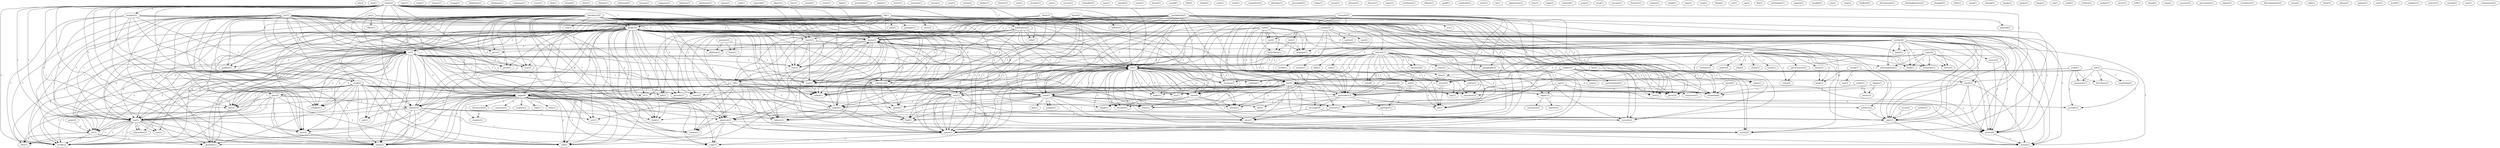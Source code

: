 digraph G {
  att [ label="att(2)" ];
  dro [ label="dro(1)" ];
  example [ label="example(2)" ];
  read [ label="read(1)" ];
  showed [ label="showed(1)" ];
  book [ label="book(16)" ];
  name [ label="name(1)" ];
  prevent [ label="prevent(1)" ];
  read [ label="read(1)" ];
  time [ label="time(4)" ];
  quote [ label="quote(3)" ];
  name [ label="name(1)" ];
  decided [ label="decided(1)" ];
  advise [ label="advise(1)" ];
  write [ label="write(1)" ];
  save [ label="save(1)" ];
  make [ label="make(1)" ];
  tomorrow [ label="tomorrow(1)" ];
  try [ label="try(1)" ];
  mutlu [ label="mutlu(4)" ];
  claim [ label="claim(2)" ];
  number [ label="number(5)" ];
  lie [ label="lie(2)" ];
  publication [ label="publication(3)" ];
  send [ label="send(2)" ];
  give [ label="give(2)" ];
  liar [ label="liar(5)" ];
  reject [ label="reject(3)" ];
  info [ label="info(1)" ];
  re [ label="re(1)" ];
  reference [ label="reference(6)" ];
  use [ label="use(2)" ];
  page [ label="page(9)" ];
  text [ label="text(2)" ];
  lie [ label="lie(2)" ];
  compare [ label="compare(1)" ];
  library [ label="library(2)" ];
  re [ label="re(3)" ];
  use [ label="use(1)" ];
  mine [ label="mine(2)" ];
  non [ label="non(1)" ];
  fact [ label="fact(2)" ];
  verify [ label="verify(2)" ];
  hand [ label="hand(1)" ];
  called [ label="called(1)" ];
  see [ label="see(1)" ];
  call [ label="call(2)" ];
  anybody [ label="anybody(1)" ];
  arf [ label="arf(3)" ];
  something [ label="something(1)" ];
  massacre [ label="massacre(1)" ];
  prove [ label="prove(2)" ];
  distribute [ label="distribute(1)" ];
  pseudo [ label="pseudo(1)" ];
  show [ label="show(3)" ];
  topic [ label="topic(1)" ];
  year [ label="year(3)" ];
  junk [ label="junk(1)" ];
  chance [ label="chance(1)" ];
  escape [ label="escape(1)" ];
  parlakbilek [ label="parlakbilek(1)" ];
  cc [ label="cc(2)" ];
  vd [ label="vd(5)" ];
  asked [ label="asked(1)" ];
  question [ label="question(3)" ];
  csri [ label="csri(2)" ];
  vd [ label="vd(1)" ];
  jarvis [ label="jarvis(2)" ];
  columbia [ label="columbia(4)" ];
  toronto [ label="toronto(2)" ];
  definition [ label="definition(1)" ];
  uludamar [ label="uludamar(1)" ];
  continues [ label="continues(1)" ];
  cover [ label="cover(1)" ];
  lied [ label="lied(1)" ];
  ittihad [ label="ittihad(2)" ];
  ultra [ label="ultra(1)" ];
  ohanus [ label="ohanus(1)" ];
  redressed [ label="redressed(1)" ];
  found [ label="found(1)" ];
  follows [ label="follows(1)" ];
  article [ label="article(11)" ];
  voice [ label="voice(1)" ];
  situation [ label="situation(2)" ];
  quota [ label="quota(1)" ];
  find [ label="find(1)" ];
  lecture [ label="lecture(1)" ];
  response [ label="response(1)" ];
  defense [ label="defense(2)" ];
  dd [ label="dd(1)" ];
  care [ label="care(2)" ];
  provide [ label="provide(1)" ];
  et [ label="et(1)" ];
  gif [ label="gif(2)" ];
  pile [ label="pile(1)" ];
  desk [ label="desk(1)" ];
  ask [ label="ask(1)" ];
  sct [ label="sct(1)" ];
  believe [ label="believe(1)" ];
  etc [ label="etc(1)" ];
  check [ label="check(2)" ];
  garbage [ label="garbage(1)" ];
  writes [ label="writes(4)" ];
  denial [ label="denial(1)" ];
  barbarian [ label="barbarian(1)" ];
  subject [ label="subject(1)" ];
  sera [ label="sera(1)" ];
  edu [ label="edu(11)" ];
  edu [ label="edu(1)" ];
  exterminated [ label="exterminated(1)" ];
  zuma [ label="zuma(1)" ];
  urartu [ label="urartu(3)" ];
  news [ label="news(5)" ];
  dbd [ label="dbd(1)" ];
  scribe [ label="scribe(1)" ];
  nothing [ label="nothing(1)" ];
  uiuc [ label="uiuc(6)" ];
  com [ label="com(2)" ];
  revision [ label="revision(2)" ];
  usenet [ label="usenet(1)" ];
  net [ label="net(2)" ];
  org [ label="org(7)" ];
  paragraph [ label="paragraph(2)" ];
  line [ label="line(3)" ];
  genocide [ label="genocide(12)" ];
  sdpa [ label="sdpa(11)" ];
  un [ label="un(1)" ];
  cbnewsd [ label="cbnewsd(2)" ];
  exists [ label="exists(1)" ];
  york [ label="york(1)" ];
  material [ label="material(1)" ];
  object [ label="object(1)" ];
  boy [ label="boy(1)" ];
  closed [ label="closed(1)" ];
  crony [ label="crony(1)" ];
  day [ label="day(1)" ];
  sample [ label="sample(1)" ];
  hide [ label="hide(1)" ];
  mr [ label="mr(5)" ];
  way [ label="way(1)" ];
  publish [ label="publish(1)" ];
  crap [ label="crap(3)" ];
  proof [ label="proof(1)" ];
  seems [ label="seems(1)" ];
  gave [ label="gave(1)" ];
  go [ label="go(1)" ];
  effort [ label="effort(1)" ];
  arromdian [ label="arromdian(1)" ];
  depth [ label="depth(1)" ];
  letter [ label="letter(1)" ];
  armenia [ label="armenia(1)" ];
  return [ label="return(1)" ];
  asala [ label="asala(1)" ];
  idea [ label="idea(1)" ];
  thank [ label="thank(1)" ];
  addition [ label="addition(1)" ];
  soul [ label="soul(1)" ];
  yobaz [ label="yobaz(2)" ];
  bother [ label="bother(1)" ];
  history [ label="history(1)" ];
  son [ label="son(1)" ];
  point [ label="point(3)" ];
  parlakbilek [ label="parlakbilek(2)" ];
  davidian [ label="davidian(10)" ];
  sea [ label="sea(1)" ];
  message [ label="message(4)" ];
  life [ label="life(1)" ];
  wonder [ label="wonder(1)" ];
  front [ label="front(1)" ];
  size [ label="size(1)" ];
  charachter [ label="charachter(1)" ];
  preface [ label="preface(2)" ];
  pay [ label="pay(1)" ];
  accuse [ label="accuse(1)" ];
  rekindled [ label="rekindled(1)" ];
  lose [ label="lose(1)" ];
  sarsak [ label="sarsak(2)" ];
  wasn [ label="wasn(1)" ];
  forum [ label="forum(1)" ];
  sound [ label="sound(1)" ];
  fire [ label="fire(2)" ];
  relied [ label="relied(2)" ];
  yybt [ label="yybt(1)" ];
  revisionist [ label="revisionist(2)" ];
  apologist [ label="apologist(1)" ];
  tried [ label="tried(1)" ];
  committee [ label="committee(2)" ];
  title [ label="title(1)" ];
  discussion [ label="discussion(2)" ];
  concerns [ label="concerns(1)" ];
  chapter [ label="chapter(1)" ];
  respect [ label="respect(1)" ];
  sub [ label="sub(1)" ];
  ideology [ label="ideology(1)" ];
  proceeded [ label="proceeded(1)" ];
  today [ label="today(1)" ];
  revise [ label="revise(1)" ];
  witness [ label="witness(1)" ];
  dissect [ label="dissect(1)" ];
  mess [ label="mess(1)" ];
  turks [ label="turks(1)" ];
  peace [ label="peace(4)" ];
  side [ label="side(4)" ];
  count [ label="count(1)" ];
  track [ label="track(1)" ];
  know [ label="know(2)" ];
  mention [ label="mention(1)" ];
  work [ label="work(1)" ];
  mountain [ label="mountain(1)" ];
  government [ label="government(3)" ];
  crime [ label="crime(2)" ];
  serve [ label="serve(1)" ];
  keep [ label="keep(1)" ];
  extermination [ label="extermination(1)" ];
  rawlinson [ label="rawlinson(1)" ];
  oflazer [ label="oflazer(1)" ];
  quell [ label="quell(1)" ];
  cambodia [ label="cambodia(1)" ];
  start [ label="start(1)" ];
  wl [ label="wl(1)" ];
  appressian [ label="appressian(1)" ];
  turk [ label="turk(1)" ];
  yuz [ label="yuz(2)" ];
  foolishness [ label="foolishness(1)" ];
  vay [ label="vay(6)" ];
  engages [ label="engages(1)" ];
  trnc [ label="trnc(1)" ];
  january [ label="january(2)" ];
  david [ label="david(2)" ];
  hear [ label="hear(2)" ];
  contend [ label="contend(1)" ];
  post [ label="post(1)" ];
  vedat [ label="vedat(1)" ];
  wrote [ label="wrote(2)" ];
  eecg [ label="eecg(1)" ];
  turk [ label="turk(2)" ];
  anyone [ label="anyone(1)" ];
  butcher [ label="butcher(1)" ];
  unrest [ label="unrest(1)" ];
  sahak [ label="sahak(1)" ];
  dogan [ label="dogan(1)" ];
  serdar [ label="serdar(8)" ];
  source [ label="source(2)" ];
  cape [ label="cape(1)" ];
  road [ label="road(1)" ];
  thing [ label="thing(1)" ];
  act [ label="act(1)" ];
  ap [ label="ap(3)" ];
  file [ label="file(1)" ];
  nationalist [ label="nationalist(1)" ];
  square [ label="square(1)" ];
  terakki [ label="terakki(2)" ];
  jan [ label="jan(1)" ];
  leo [ label="leo(1)" ];
  view [ label="view(1)" ];
  bedford [ label="bedford(1)" ];
  dictatorship [ label="dictatorship(1)" ];
  dashnaktsutiun [ label="dashnaktsutiun(1)" ];
  changed [ label="changed(1)" ];
  society [ label="society(4)" ];
  war [ label="war(4)" ];
  party [ label="party(2)" ];
  idiot [ label="idiot(1)" ];
  uucp [ label="uucp(1)" ];
  apr [ label="apr(2)" ];
  charge [ label="charge(1)" ];
  begin [ label="begin(1)" ];
  quato [ label="quato(1)" ];
  hmm [ label="hmm(1)" ];
  argic [ label="argic(6)" ];
  vol [ label="vol(1)" ];
  author [ label="author(2)" ];
  need [ label="need(1)" ];
  turkiye [ label="turkiye(1)" ];
  turkey [ label="turkey(1)" ];
  racist [ label="racist(1)" ];
  tell [ label="tell(1)" ];
  blood [ label="blood(2)" ];
  step [ label="step(1)" ];
  hovig [ label="hovig(1)" ];
  uxa [ label="uxa(3)" ];
  success [ label="success(2)" ];
  prevention [ label="prevention(1)" ];
  akgun [ label="akgun(1)" ];
  revolution [ label="revolution(1)" ];
  issue [ label="issue(2)" ];
  discrimination [ label="discrimination(1)" ];
  union [ label="union(1)" ];
  calls [ label="calls(1)" ];
  hitler [ label="hitler(1)" ];
  renounce [ label="renounce(1)" ];
  charter [ label="charter(1)" ];
  akman [ label="akman(1)" ];
  leo [ label="leo(2)" ];
  dd [ label="dd(1)" ];
  motion [ label="motion(1)" ];
  east [ label="east(1)" ];
  world [ label="world(1)" ];
  employs [ label="employs(1)" ];
  century [ label="century(1)" ];
  incited [ label="incited(1)" ];
  mar [ label="mar(1)" ];
  commission [ label="commission(2)" ];
  example -> read [ label="1" ];
  example -> showed [ label="1" ];
  example -> book [ label="1" ];
  example -> name [ label="1" ];
  example -> prevent [ label="1" ];
  example -> read [ label="1" ];
  example -> time [ label="1" ];
  example -> quote [ label="1" ];
  example -> name [ label="1" ];
  example -> decided [ label="1" ];
  example -> advise [ label="1" ];
  example -> write [ label="1" ];
  example -> save [ label="1" ];
  example -> make [ label="1" ];
  example -> tomorrow [ label="1" ];
  example -> try [ label="1" ];
  example -> mutlu [ label="1" ];
  claim -> number [ label="1" ];
  claim -> lie [ label="1" ];
  claim -> publication [ label="1" ];
  claim -> send [ label="1" ];
  claim -> give [ label="1" ];
  claim -> liar [ label="1" ];
  claim -> reject [ label="1" ];
  claim -> info [ label="1" ];
  claim -> book [ label="1" ];
  claim -> re [ label="1" ];
  claim -> reference [ label="1" ];
  claim -> use [ label="1" ];
  claim -> page [ label="1" ];
  claim -> text [ label="1" ];
  claim -> lie [ label="1" ];
  claim -> compare [ label="1" ];
  claim -> quote [ label="1" ];
  claim -> library [ label="1" ];
  claim -> re [ label="1" ];
  claim -> use [ label="1" ];
  claim -> mine [ label="1" ];
  claim -> non [ label="1" ];
  claim -> fact [ label="1" ];
  claim -> verify [ label="1" ];
  claim -> hand [ label="1" ];
  claim -> called [ label="1" ];
  claim -> see [ label="1" ];
  claim -> call [ label="1" ];
  claim -> anybody [ label="1" ];
  arf -> something [ label="1" ];
  arf -> prevent [ label="1" ];
  arf -> massacre [ label="1" ];
  arf -> prove [ label="1" ];
  arf -> distribute [ label="1" ];
  arf -> pseudo [ label="1" ];
  show -> lie [ label="2" ];
  show -> publication [ label="1" ];
  show -> re [ label="1" ];
  show -> name [ label="2" ];
  show -> lie [ label="2" ];
  show -> time [ label="1" ];
  show -> quote [ label="2" ];
  show -> name [ label="2" ];
  show -> re [ label="1" ];
  show -> mutlu [ label="2" ];
  number -> reject [ label="1" ];
  number -> book [ label="1" ];
  number -> use [ label="1" ];
  number -> page [ label="1" ];
  number -> text [ label="1" ];
  number -> library [ label="1" ];
  number -> use [ label="1" ];
  number -> mine [ label="1" ];
  number -> verify [ label="1" ];
  number -> year [ label="1" ];
  parlakbilek -> cc [ label="1" ];
  parlakbilek -> lie [ label="1" ];
  parlakbilek -> liar [ label="1" ];
  parlakbilek -> book [ label="1" ];
  parlakbilek -> vd [ label="1" ];
  parlakbilek -> name [ label="1" ];
  parlakbilek -> asked [ label="1" ];
  parlakbilek -> lie [ label="1" ];
  parlakbilek -> question [ label="1" ];
  parlakbilek -> csri [ label="1" ];
  parlakbilek -> quote [ label="1" ];
  parlakbilek -> name [ label="1" ];
  parlakbilek -> vd [ label="1" ];
  parlakbilek -> jarvis [ label="1" ];
  parlakbilek -> columbia [ label="1" ];
  parlakbilek -> mutlu [ label="1" ];
  parlakbilek -> toronto [ label="1" ];
  found -> follows [ label="1" ];
  found -> article [ label="1" ];
  found -> read [ label="1" ];
  found -> book [ label="1" ];
  found -> voice [ label="1" ];
  found -> read [ label="1" ];
  found -> situation [ label="1" ];
  found -> quota [ label="1" ];
  found -> find [ label="1" ];
  dd -> care [ label="1" ];
  dd -> send [ label="1" ];
  dd -> book [ label="2" ];
  dd -> provide [ label="1" ];
  dd -> reference [ label="1" ];
  dd -> et [ label="1" ];
  dd -> asked [ label="1" ];
  dd -> page [ label="1" ];
  dd -> gif [ label="1" ];
  dd -> pile [ label="1" ];
  dd -> desk [ label="1" ];
  dd -> library [ label="1" ];
  dd -> ask [ label="1" ];
  dd -> sct [ label="1" ];
  dd -> believe [ label="1" ];
  dd -> etc [ label="1" ];
  dd -> check [ label="1" ];
  dd -> garbage [ label="1" ];
  dd -> year [ label="1" ];
  dd -> writes [ label="1" ];
  dd -> denial [ label="1" ];
  subject -> sera [ label="1" ];
  subject -> liar [ label="1" ];
  subject -> edu [ label="1" ];
  subject -> edu [ label="1" ];
  subject -> csri [ label="1" ];
  subject -> exterminated [ label="1" ];
  subject -> zuma [ label="1" ];
  subject -> jarvis [ label="1" ];
  subject -> toronto [ label="1" ];
  article -> lie [ label="2" ];
  article -> urartu [ label="3" ];
  article -> news [ label="2" ];
  article -> dbd [ label="1" ];
  article -> liar [ label="1" ];
  article -> edu [ label="3" ];
  article -> scribe [ label="1" ];
  article -> nothing [ label="2" ];
  article -> uiuc [ label="1" ];
  article -> lie [ label="2" ];
  article -> edu [ label="3" ];
  article -> csri [ label="1" ];
  article -> com [ label="1" ];
  article -> revision [ label="2" ];
  article -> usenet [ label="1" ];
  article -> prove [ label="2" ];
  article -> jarvis [ label="1" ];
  article -> net [ label="2" ];
  article -> situation [ label="1" ];
  article -> org [ label="2" ];
  article -> paragraph [ label="2" ];
  article -> line [ label="2" ];
  article -> genocide [ label="2" ];
  article -> sdpa [ label="1" ];
  article -> columbia [ label="1" ];
  article -> un [ label="2" ];
  article -> cbnewsd [ label="1" ];
  article -> toronto [ label="1" ];
  lie -> read [ label="1" ];
  lie -> liar [ label="1" ];
  lie -> book [ label="1" ];
  lie -> reference [ label="1" ];
  lie -> nothing [ label="2" ];
  lie -> name [ label="1" ];
  lie -> prevent [ label="1" ];
  lie -> read [ label="1" ];
  lie -> time [ label="1" ];
  lie -> quote [ label="1" ];
  lie -> revision [ label="2" ];
  lie -> name [ label="1" ];
  lie -> decided [ label="1" ];
  lie -> non [ label="1" ];
  lie -> prove [ label="2" ];
  lie -> advise [ label="1" ];
  lie -> net [ label="2" ];
  lie -> write [ label="1" ];
  lie -> save [ label="1" ];
  lie -> called [ label="1" ];
  lie -> make [ label="1" ];
  lie -> genocide [ label="2" ];
  lie -> un [ label="2" ];
  lie -> try [ label="1" ];
  urartu -> org [ label="6" ];
  urartu -> sdpa [ label="3" ];
  read -> prevent [ label="1" ];
  read -> day [ label="1" ];
  read -> sample [ label="1" ];
  read -> advise [ label="1" ];
  read -> write [ label="1" ];
  read -> save [ label="1" ];
  read -> quota [ label="1" ];
  read -> find [ label="1" ];
  news -> uiuc [ label="3" ];
  news -> columbia [ label="2" ];
  publication -> liar [ label="2" ];
  publication -> reject [ label="2" ];
  publication -> info [ label="2" ];
  publication -> reference [ label="2" ];
  publication -> lie [ label="2" ];
  publication -> time [ label="1" ];
  publication -> quote [ label="2" ];
  publication -> non [ label="2" ];
  publication -> called [ label="2" ];
  publication -> see [ label="2" ];
  mr -> send [ label="1" ];
  mr -> give [ label="1" ];
  mr -> reject [ label="1" ];
  mr -> book [ label="4" ];
  mr -> re [ label="1" ];
  mr -> use [ label="1" ];
  mr -> asked [ label="1" ];
  mr -> text [ label="1" ];
  mr -> way [ label="1" ];
  mr -> publish [ label="1" ];
  mr -> question [ label="2" ];
  mr -> crap [ label="2" ];
  mr -> desk [ label="1" ];
  mr -> compare [ label="1" ];
  mr -> quote [ label="1" ];
  mr -> library [ label="1" ];
  mr -> proof [ label="1" ];
  mr -> re [ label="1" ];
  mr -> use [ label="1" ];
  mr -> mine [ label="3" ];
  mr -> believe [ label="1" ];
  mr -> fact [ label="1" ];
  mr -> etc [ label="1" ];
  mr -> seems [ label="2" ];
  mr -> verify [ label="1" ];
  mr -> gave [ label="1" ];
  mr -> call [ label="2" ];
  mr -> anybody [ label="1" ];
  go -> book [ label="1" ];
  go -> re [ label="1" ];
  go -> time [ label="1" ];
  go -> re [ label="1" ];
  go -> effort [ label="1" ];
  send -> give [ label="1" ];
  send -> provide [ label="1" ];
  send -> use [ label="1" ];
  send -> et [ label="1" ];
  send -> page [ label="1" ];
  send -> text [ label="1" ];
  send -> gif [ label="1" ];
  send -> compare [ label="1" ];
  send -> ask [ label="1" ];
  send -> use [ label="1" ];
  send -> mine [ label="1" ];
  send -> sct [ label="1" ];
  send -> fact [ label="1" ];
  send -> verify [ label="1" ];
  send -> year [ label="1" ];
  send -> writes [ label="1" ];
  send -> denial [ label="1" ];
  send -> call [ label="1" ];
  send -> anybody [ label="1" ];
  asala -> prevent [ label="1" ];
  asala -> massacre [ label="1" ];
  asala -> prove [ label="1" ];
  asala -> distribute [ label="1" ];
  asala -> pseudo [ label="1" ];
  give -> use [ label="1" ];
  give -> text [ label="1" ];
  give -> library [ label="1" ];
  give -> use [ label="1" ];
  give -> mine [ label="1" ];
  give -> idea [ label="1" ];
  give -> verify [ label="1" ];
  give -> year [ label="1" ];
  give -> call [ label="1" ];
  liar -> edu [ label="2" ];
  liar -> prevent [ label="2" ];
  liar -> page [ label="1" ];
  liar -> lie [ label="2" ];
  liar -> read [ label="2" ];
  liar -> edu [ label="2" ];
  liar -> time [ label="2" ];
  liar -> csri [ label="2" ];
  liar -> decided [ label="2" ];
  liar -> jarvis [ label="2" ];
  liar -> advise [ label="2" ];
  liar -> situation [ label="1" ];
  liar -> write [ label="2" ];
  liar -> save [ label="2" ];
  liar -> org [ label="1" ];
  liar -> make [ label="2" ];
  liar -> thank [ label="1" ];
  liar -> tomorrow [ label="2" ];
  liar -> try [ label="2" ];
  liar -> toronto [ label="2" ];
  reject -> reference [ label="1" ];
  reject -> lie [ label="1" ];
  reject -> non [ label="1" ];
  reject -> addition [ label="1" ];
  reject -> called [ label="1" ];
  reject -> see [ label="1" ];
  edu -> book [ label="1" ];
  edu -> name [ label="1" ];
  edu -> asked [ label="1" ];
  edu -> lie [ label="1" ];
  edu -> question [ label="1" ];
  edu -> quote [ label="1" ];
  edu -> name [ label="1" ];
  edu -> mutlu [ label="1" ];
  point -> etc [ label="2" ];
  parlakbilek -> book [ label="1" ];
  parlakbilek -> vd [ label="1" ];
  parlakbilek -> name [ label="1" ];
  parlakbilek -> asked [ label="1" ];
  parlakbilek -> lie [ label="1" ];
  parlakbilek -> question [ label="1" ];
  parlakbilek -> csri [ label="1" ];
  parlakbilek -> quote [ label="1" ];
  parlakbilek -> name [ label="1" ];
  parlakbilek -> vd [ label="1" ];
  parlakbilek -> jarvis [ label="1" ];
  parlakbilek -> columbia [ label="1" ];
  parlakbilek -> mutlu [ label="1" ];
  parlakbilek -> toronto [ label="1" ];
  davidian -> book [ label="5" ];
  davidian -> re [ label="1" ];
  davidian -> reference [ label="1" ];
  davidian -> use [ label="1" ];
  davidian -> name [ label="1" ];
  davidian -> asked [ label="2" ];
  davidian -> page [ label="6" ];
  davidian -> text [ label="1" ];
  davidian -> voice [ label="1" ];
  davidian -> lie [ label="1" ];
  davidian -> read [ label="1" ];
  davidian -> way [ label="1" ];
  davidian -> publish [ label="1" ];
  davidian -> question [ label="2" ];
  davidian -> edu [ label="4" ];
  davidian -> crap [ label="1" ];
  davidian -> csri [ label="2" ];
  davidian -> desk [ label="1" ];
  davidian -> compare [ label="1" ];
  davidian -> quote [ label="2" ];
  davidian -> library [ label="1" ];
  davidian -> proof [ label="1" ];
  davidian -> name [ label="1" ];
  davidian -> sea [ label="1" ];
  davidian -> re [ label="1" ];
  davidian -> use [ label="1" ];
  davidian -> mine [ label="2" ];
  davidian -> believe [ label="1" ];
  davidian -> fact [ label="1" ];
  davidian -> jarvis [ label="2" ];
  davidian -> etc [ label="1" ];
  davidian -> seems [ label="1" ];
  davidian -> verify [ label="1" ];
  davidian -> gave [ label="1" ];
  davidian -> org [ label="3" ];
  davidian -> quota [ label="1" ];
  davidian -> columbia [ label="1" ];
  davidian -> thank [ label="2" ];
  davidian -> message [ label="1" ];
  davidian -> writes [ label="2" ];
  davidian -> find [ label="1" ];
  davidian -> mutlu [ label="1" ];
  davidian -> call [ label="2" ];
  davidian -> toronto [ label="2" ];
  davidian -> life [ label="1" ];
  davidian -> anybody [ label="1" ];
  book -> provide [ label="1" ];
  book -> re [ label="2" ];
  book -> reference [ label="2" ];
  book -> use [ label="2" ];
  book -> et [ label="1" ];
  book -> page [ label="5" ];
  book -> text [ label="2" ];
  book -> voice [ label="2" ];
  book -> lie [ label="2" ];
  book -> read [ label="2" ];
  book -> gif [ label="1" ];
  book -> way [ label="2" ];
  book -> question [ label="2" ];
  book -> time [ label="1" ];
  book -> crap [ label="2" ];
  book -> desk [ label="1" ];
  book -> compare [ label="2" ];
  book -> quote [ label="2" ];
  book -> library [ label="2" ];
  book -> proof [ label="2" ];
  book -> re [ label="2" ];
  book -> use [ label="2" ];
  book -> mine [ label="4" ];
  book -> non [ label="2" ];
  book -> front [ label="1" ];
  book -> fact [ label="2" ];
  book -> etc [ label="4" ];
  book -> seems [ label="2" ];
  book -> idea [ label="1" ];
  book -> verify [ label="2" ];
  book -> hand [ label="2" ];
  book -> addition [ label="1" ];
  book -> called [ label="2" ];
  book -> size [ label="1" ];
  book -> quota [ label="2" ];
  book -> charachter [ label="1" ];
  book -> preface [ label="1" ];
  book -> year [ label="2" ];
  book -> writes [ label="1" ];
  book -> find [ label="2" ];
  book -> see [ label="2" ];
  book -> denial [ label="1" ];
  book -> call [ label="2" ];
  book -> anybody [ label="2" ];
  vd -> asked [ label="2" ];
  vd -> page [ label="5" ];
  vd -> question [ label="3" ];
  vd -> edu [ label="2" ];
  vd -> crap [ label="3" ];
  vd -> desk [ label="2" ];
  vd -> mine [ label="3" ];
  vd -> believe [ label="2" ];
  vd -> seems [ label="3" ];
  vd -> columbia [ label="2" ];
  re -> reference [ label="1" ];
  re -> use [ label="2" ];
  re -> page [ label="2" ];
  re -> text [ label="2" ];
  re -> lie [ label="1" ];
  re -> way [ label="2" ];
  re -> publish [ label="2" ];
  re -> time [ label="1" ];
  re -> compare [ label="2" ];
  re -> library [ label="2" ];
  re -> proof [ label="2" ];
  re -> use [ label="2" ];
  re -> mine [ label="2" ];
  re -> non [ label="1" ];
  re -> fact [ label="2" ];
  re -> etc [ label="2" ];
  re -> verify [ label="2" ];
  re -> called [ label="1" ];
  re -> see [ label="1" ];
  re -> call [ label="2" ];
  re -> anybody [ label="2" ];
  reference -> voice [ label="1" ];
  reference -> read [ label="1" ];
  reference -> called [ label="2" ];
  reference -> quota [ label="1" ];
  reference -> find [ label="1" ];
  revisionist -> fact [ label="1" ];
  revisionist -> situation [ label="1" ];
  revisionist -> genocide [ label="1" ];
  revisionist -> apologist [ label="1" ];
  use -> text [ label="1" ];
  use -> mine [ label="1" ];
  use -> etc [ label="1" ];
  use -> idea [ label="1" ];
  use -> verify [ label="1" ];
  use -> size [ label="1" ];
  use -> charachter [ label="1" ];
  name -> crap [ label="1" ];
  prevent -> save [ label="1" ];
  asked -> lie [ label="1" ];
  asked -> question [ label="1" ];
  asked -> desk [ label="1" ];
  asked -> quote [ label="1" ];
  asked -> name [ label="1" ];
  asked -> believe [ label="1" ];
  asked -> mutlu [ label="1" ];
  page -> text [ label="2" ];
  page -> title [ label="1" ];
  page -> discussion [ label="1" ];
  page -> concerns [ label="1" ];
  page -> question [ label="1" ];
  page -> crap [ label="1" ];
  page -> desk [ label="1" ];
  page -> compare [ label="2" ];
  page -> chapter [ label="1" ];
  page -> library [ label="2" ];
  page -> respect [ label="1" ];
  page -> use [ label="2" ];
  page -> mine [ label="3" ];
  page -> believe [ label="1" ];
  page -> fact [ label="2" ];
  page -> sub [ label="1" ];
  page -> seems [ label="1" ];
  page -> verify [ label="2" ];
  page -> preface [ label="1" ];
  page -> year [ label="1" ];
  page -> find [ label="1" ];
  page -> call [ label="2" ];
  page -> anybody [ label="2" ];
  text -> mine [ label="1" ];
  lie -> read [ label="1" ];
  lie -> time [ label="1" ];
  lie -> quote [ label="1" ];
  lie -> revision [ label="2" ];
  lie -> name [ label="1" ];
  lie -> decided [ label="1" ];
  lie -> non [ label="1" ];
  lie -> prove [ label="2" ];
  lie -> advise [ label="1" ];
  lie -> net [ label="2" ];
  lie -> write [ label="1" ];
  lie -> save [ label="1" ];
  lie -> called [ label="1" ];
  lie -> make [ label="1" ];
  lie -> genocide [ label="2" ];
  lie -> un [ label="2" ];
  lie -> try [ label="1" ];
  read -> sample [ label="1" ];
  read -> advise [ label="1" ];
  read -> write [ label="1" ];
  read -> save [ label="1" ];
  read -> quota [ label="1" ];
  read -> find [ label="1" ];
  turks -> peace [ label="2" ];
  turks -> side [ label="2" ];
  turks -> revision [ label="1" ];
  turks -> count [ label="1" ];
  turks -> prove [ label="1" ];
  turks -> track [ label="1" ];
  turks -> know [ label="1" ];
  turks -> net [ label="1" ];
  turks -> mention [ label="1" ];
  turks -> paragraph [ label="1" ];
  turks -> work [ label="1" ];
  turks -> line [ label="1" ];
  turks -> genocide [ label="2" ];
  turks -> un [ label="1" ];
  turks -> mountain [ label="1" ];
  turks -> government [ label="1" ];
  turks -> crime [ label="1" ];
  turks -> serve [ label="1" ];
  turks -> keep [ label="1" ];
  turks -> extermination [ label="1" ];
  discussion -> chapter [ label="1" ];
  question -> crap [ label="1" ];
  question -> quote [ label="1" ];
  question -> name [ label="1" ];
  question -> mine [ label="1" ];
  question -> seems [ label="1" ];
  question -> mutlu [ label="1" ];
  edu -> quote [ label="1" ];
  edu -> name [ label="1" ];
  edu -> mutlu [ label="1" ];
  turk -> yuz [ label="2" ];
  turk -> quote [ label="1" ];
  turk -> name [ label="1" ];
  turk -> foolishness [ label="1" ];
  turk -> vay [ label="2" ];
  turk -> genocide [ label="1" ];
  turk -> engages [ label="1" ];
  time -> decided [ label="2" ];
  time -> advise [ label="2" ];
  time -> write [ label="2" ];
  time -> save [ label="2" ];
  time -> thank [ label="1" ];
  january -> front [ label="1" ];
  january -> addition [ label="1" ];
  january -> year [ label="1" ];
  yuz -> foolishness [ label="1" ];
  yuz -> genocide [ label="1" ];
  yuz -> engages [ label="1" ];
  david -> org [ label="2" ];
  david -> columbia [ label="1" ];
  david -> writes [ label="2" ];
  quote -> name [ label="1" ];
  quote -> re [ label="1" ];
  quote -> non [ label="1" ];
  quote -> gave [ label="1" ];
  quote -> called [ label="1" ];
  quote -> see [ label="1" ];
  quote -> call [ label="1" ];
  vedat -> columbia [ label="1" ];
  vedat -> wrote [ label="1" ];
  turk -> name [ label="1" ];
  turk -> foolishness [ label="1" ];
  turk -> vay [ label="2" ];
  turk -> genocide [ label="1" ];
  turk -> engages [ label="1" ];
  library -> ask [ label="1" ];
  library -> use [ label="1" ];
  library -> mine [ label="1" ];
  library -> sct [ label="1" ];
  library -> verify [ label="1" ];
  library -> year [ label="1" ];
  library -> writes [ label="1" ];
  library -> denial [ label="1" ];
  dogan -> columbia [ label="1" ];
  dogan -> wrote [ label="1" ];
  serdar -> re [ label="2" ];
  serdar -> sct [ label="1" ];
  serdar -> non [ label="2" ];
  serdar -> zuma [ label="1" ];
  serdar -> source [ label="1" ];
  serdar -> etc [ label="2" ];
  serdar -> check [ label="1" ];
  serdar -> hand [ label="2" ];
  serdar -> called [ label="2" ];
  serdar -> work [ label="1" ];
  serdar -> mountain [ label="1" ];
  serdar -> year [ label="1" ];
  serdar -> writes [ label="1" ];
  serdar -> see [ label="2" ];
  serdar -> denial [ label="1" ];
  serdar -> serve [ label="1" ];
  serdar -> extermination [ label="1" ];
  re -> use [ label="2" ];
  re -> mine [ label="2" ];
  re -> non [ label="1" ];
  re -> fact [ label="2" ];
  re -> etc [ label="2" ];
  re -> verify [ label="2" ];
  re -> called [ label="1" ];
  re -> see [ label="1" ];
  re -> call [ label="2" ];
  re -> anybody [ label="2" ];
  use -> mine [ label="1" ];
  use -> etc [ label="1" ];
  use -> idea [ label="1" ];
  use -> verify [ label="1" ];
  use -> size [ label="1" ];
  use -> charachter [ label="1" ];
  vd -> mine [ label="3" ];
  vd -> believe [ label="2" ];
  vd -> seems [ label="3" ];
  vd -> columbia [ label="2" ];
  non -> called [ label="1" ];
  leo -> check [ label="1" ];
  leo -> situation [ label="2" ];
  prove -> genocide [ label="1" ];
  prove -> un [ label="1" ];
  society -> vay [ label="1" ];
  society -> war [ label="2" ];
  society -> party [ label="2" ];
  society -> genocide [ label="1" ];
  society -> engages [ label="1" ];
  society -> cbnewsd [ label="1" ];
  fact -> verify [ label="1" ];
  fact -> call [ label="1" ];
  vay -> genocide [ label="2" ];
  vay -> engages [ label="2" ];
  source -> writes [ label="1" ];
  etc -> idea [ label="2" ];
  etc -> verify [ label="1" ];
  etc -> call [ label="1" ];
  etc -> anybody [ label="1" ];
  know -> keep [ label="1" ];
  apr -> org [ label="1" ];
  apr -> sdpa [ label="1" ];
  apr -> columbia [ label="2" ];
  apr -> writes [ label="1" ];
  net -> genocide [ label="1" ];
  net -> un [ label="1" ];
  check -> situation [ label="1" ];
  check -> year [ label="1" ];
  check -> writes [ label="1" ];
  check -> denial [ label="1" ];
  argic -> called [ label="2" ];
  argic -> work [ label="1" ];
  argic -> mountain [ label="1" ];
  argic -> year [ label="1" ];
  argic -> writes [ label="1" ];
  argic -> see [ label="2" ];
  argic -> denial [ label="1" ];
  argic -> serve [ label="1" ];
  argic -> extermination [ label="1" ];
  author -> year [ label="1" ];
  hovig -> uxa [ label="3" ];
  hovig -> writes [ label="1" ];
  hovig -> keep [ label="1" ];
  issue -> year [ label="1" ];
  line -> genocide [ label="2" ];
  line -> un [ label="2" ];
  genocide -> un [ label="2" ];
  genocide -> apologist [ label="1" ];
  genocide -> message [ label="1" ];
  genocide -> find [ label="1" ];
  genocide -> life [ label="1" ];
  sdpa -> renounce [ label="1" ];
  sdpa -> pseudo [ label="1" ];
  sdpa -> charter [ label="1" ];
  dd -> year [ label="1" ];
  dd -> writes [ label="1" ];
  dd -> denial [ label="1" ];
  preface -> year [ label="1" ];
  year -> writes [ label="1" ];
  year -> denial [ label="1" ];
  message -> find [ label="1" ];
  message -> toronto [ label="1" ];
  writes -> denial [ label="1" ];
  government -> crime [ label="1" ];
}
